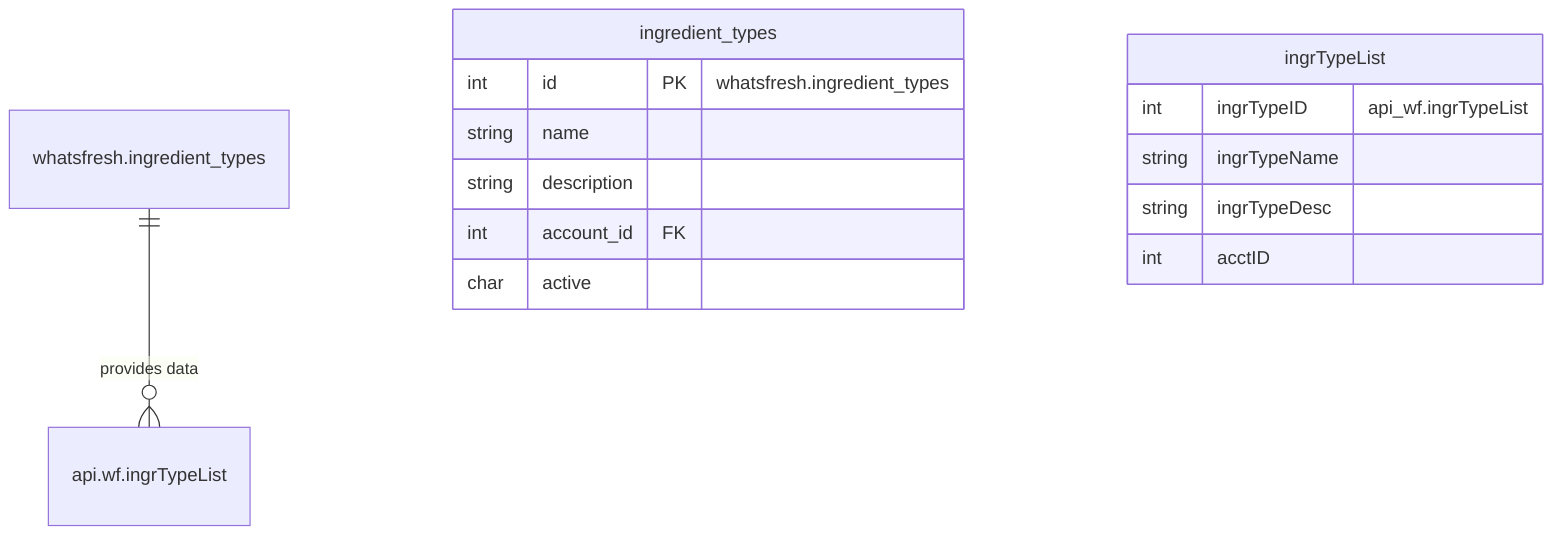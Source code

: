 erDiagram
    whatsfresh.ingredient_types ||--o{ api.wf.ingrTypeList : "provides data"
    ingredient_types {
        int id PK "whatsfresh.ingredient_types"
        string name
        string description
        int account_id FK
        char active
    }

    %% Database: api_wf
    ingrTypeList {
        int ingrTypeID "api_wf.ingrTypeList"
        string ingrTypeName
        string ingrTypeDesc
        int acctID
    }